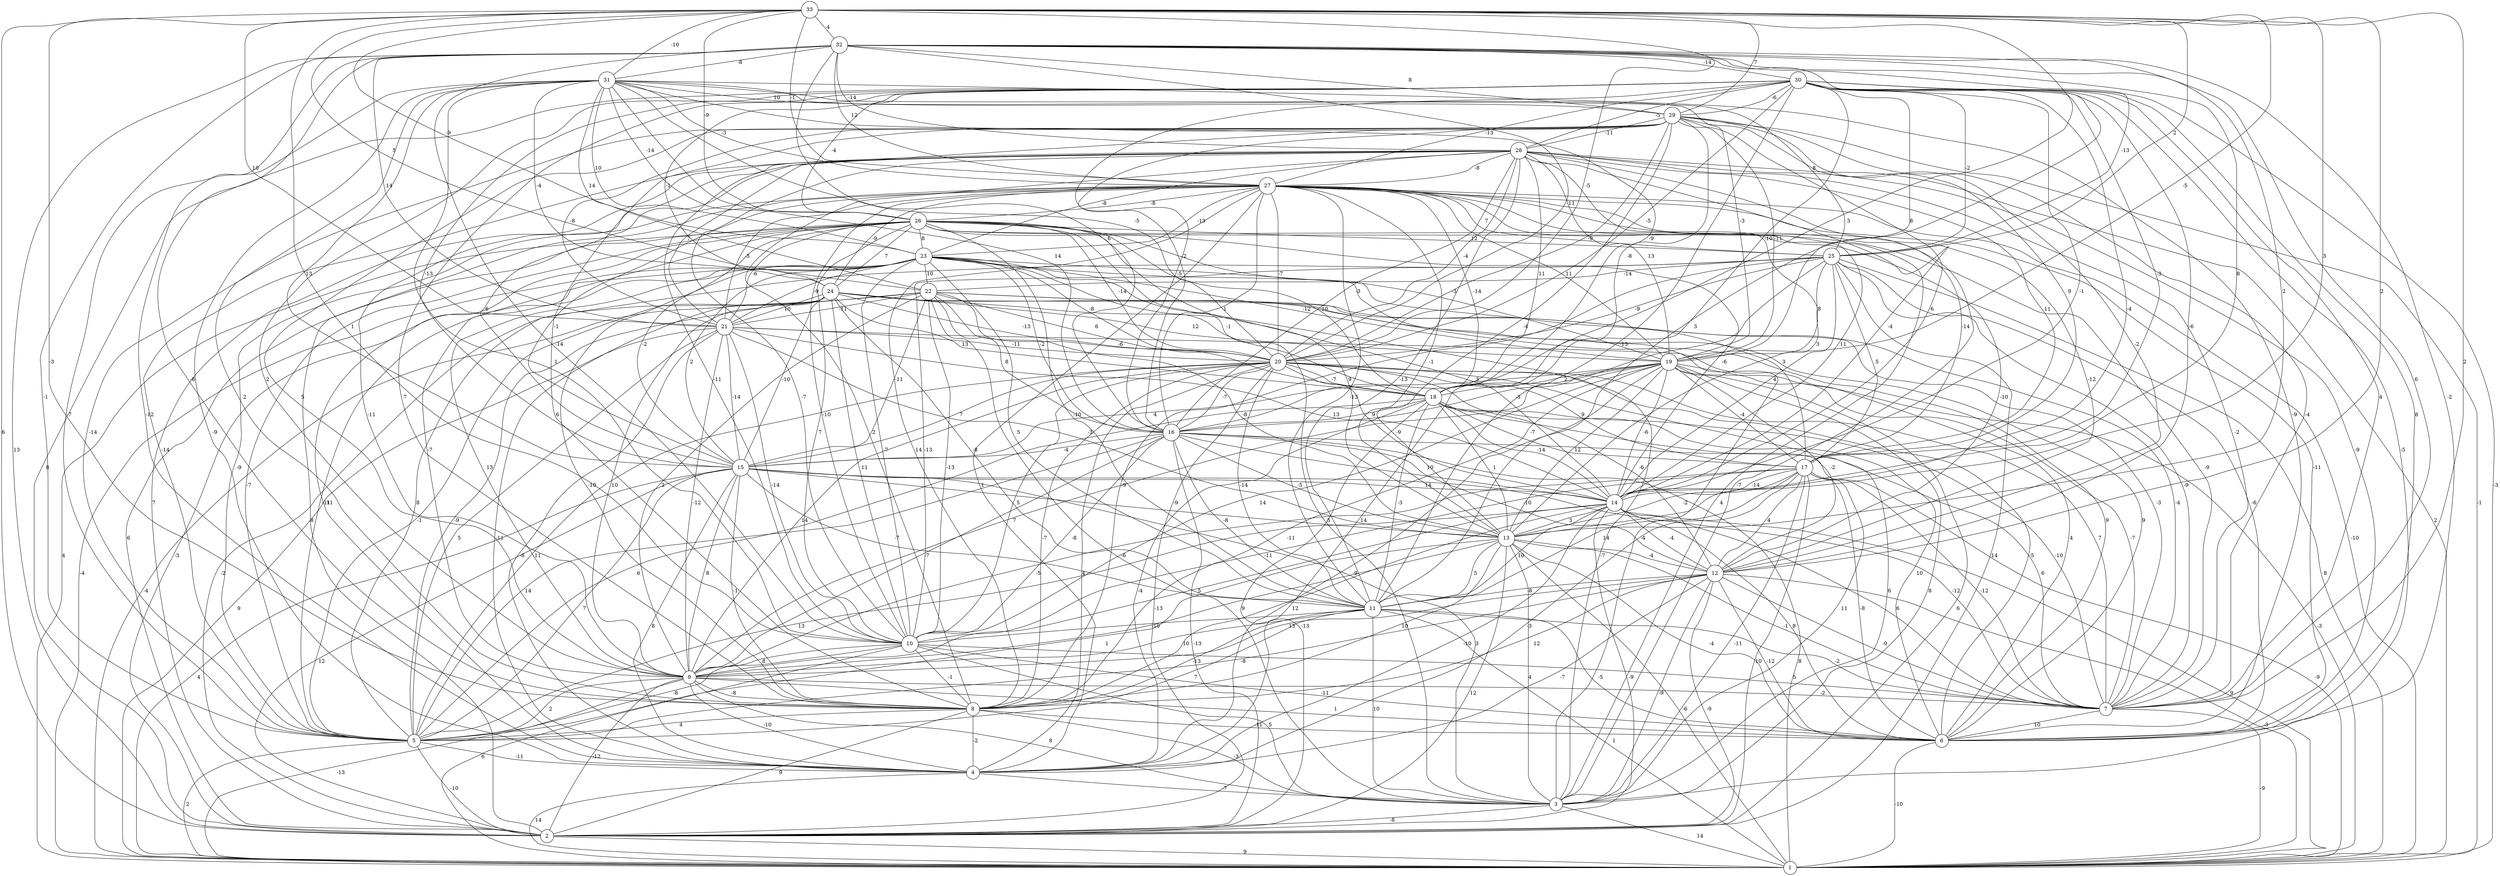 graph { 
	 fontname="Helvetica,Arial,sans-serif" 
	 node [shape = circle]; 
	 33 -- 2 [label = "6"];
	 33 -- 7 [label = "2"];
	 33 -- 8 [label = "-3"];
	 33 -- 10 [label = "1"];
	 33 -- 12 [label = "2"];
	 33 -- 14 [label = "3"];
	 33 -- 16 [label = "3"];
	 33 -- 19 [label = "-5"];
	 33 -- 20 [label = "-5"];
	 33 -- 21 [label = "10"];
	 33 -- 22 [label = "5"];
	 33 -- 23 [label = "-9"];
	 33 -- 25 [label = "2"];
	 33 -- 26 [label = "-9"];
	 33 -- 27 [label = "-1"];
	 33 -- 29 [label = "7"];
	 33 -- 31 [label = "-10"];
	 33 -- 32 [label = "4"];
	 32 -- 2 [label = "13"];
	 32 -- 4 [label = "-12"];
	 32 -- 5 [label = "-1"];
	 32 -- 6 [label = "-2"];
	 32 -- 7 [label = "6"];
	 32 -- 8 [label = "-8"];
	 32 -- 10 [label = "-14"];
	 32 -- 11 [label = "3"];
	 32 -- 13 [label = "2"];
	 32 -- 14 [label = "8"];
	 32 -- 16 [label = "6"];
	 32 -- 20 [label = "-11"];
	 32 -- 21 [label = "14"];
	 32 -- 25 [label = "-13"];
	 32 -- 27 [label = "12"];
	 32 -- 28 [label = "-14"];
	 32 -- 29 [label = "8"];
	 32 -- 30 [label = "-14"];
	 32 -- 31 [label = "-8"];
	 31 -- 4 [label = "-9"];
	 31 -- 5 [label = "-7"];
	 31 -- 6 [label = "-9"];
	 31 -- 8 [label = "2"];
	 31 -- 10 [label = "1"];
	 31 -- 15 [label = "13"];
	 31 -- 16 [label = "14"];
	 31 -- 18 [label = "-9"];
	 31 -- 19 [label = "-3"];
	 31 -- 20 [label = "-5"];
	 31 -- 22 [label = "14"];
	 31 -- 23 [label = "10"];
	 31 -- 24 [label = "-4"];
	 31 -- 25 [label = "8"];
	 31 -- 26 [label = "-14"];
	 31 -- 27 [label = "-3"];
	 31 -- 29 [label = "10"];
	 30 -- 1 [label = "-3"];
	 30 -- 2 [label = "8"];
	 30 -- 3 [label = "-5"];
	 30 -- 6 [label = "8"];
	 30 -- 7 [label = "4"];
	 30 -- 8 [label = "7"];
	 30 -- 9 [label = "2"];
	 30 -- 11 [label = "-13"];
	 30 -- 12 [label = "-6"];
	 30 -- 13 [label = "-4"];
	 30 -- 14 [label = "-1"];
	 30 -- 15 [label = "-13"];
	 30 -- 16 [label = "-2"];
	 30 -- 17 [label = "-3"];
	 30 -- 18 [label = "-10"];
	 30 -- 19 [label = "8"];
	 30 -- 20 [label = "-5"];
	 30 -- 24 [label = "-1"];
	 30 -- 25 [label = "-2"];
	 30 -- 26 [label = "-4"];
	 30 -- 27 [label = "-13"];
	 30 -- 28 [label = "-5"];
	 30 -- 29 [label = "-6"];
	 29 -- 1 [label = "-1"];
	 29 -- 5 [label = "-14"];
	 29 -- 7 [label = "-4"];
	 29 -- 8 [label = "6"];
	 29 -- 9 [label = "5"];
	 29 -- 10 [label = "-11"];
	 29 -- 12 [label = "-2"];
	 29 -- 13 [label = "-4"];
	 29 -- 14 [label = "6"];
	 29 -- 16 [label = "-5"];
	 29 -- 17 [label = "9"];
	 29 -- 18 [label = "-8"];
	 29 -- 19 [label = "-11"];
	 29 -- 20 [label = "-9"];
	 29 -- 21 [label = "-8"];
	 29 -- 28 [label = "-11"];
	 28 -- 1 [label = "2"];
	 28 -- 2 [label = "7"];
	 28 -- 3 [label = "-7"];
	 28 -- 5 [label = "-14"];
	 28 -- 6 [label = "-9"];
	 28 -- 7 [label = "-2"];
	 28 -- 8 [label = "2"];
	 28 -- 9 [label = "-11"];
	 28 -- 10 [label = "-7"];
	 28 -- 11 [label = "-13"];
	 28 -- 13 [label = "3"];
	 28 -- 14 [label = "-4"];
	 28 -- 15 [label = "6"];
	 28 -- 16 [label = "-3"];
	 28 -- 17 [label = "11"];
	 28 -- 18 [label = "11"];
	 28 -- 19 [label = "13"];
	 28 -- 20 [label = "-4"];
	 28 -- 21 [label = "7"];
	 28 -- 23 [label = "-8"];
	 28 -- 27 [label = "-8"];
	 27 -- 1 [label = "-10"];
	 27 -- 2 [label = "8"];
	 27 -- 3 [label = "4"];
	 27 -- 4 [label = "1"];
	 27 -- 5 [label = "-9"];
	 27 -- 6 [label = "-11"];
	 27 -- 8 [label = "14"];
	 27 -- 10 [label = "-10"];
	 27 -- 11 [label = "-13"];
	 27 -- 12 [label = "-12"];
	 27 -- 13 [label = "-1"];
	 27 -- 14 [label = "11"];
	 27 -- 15 [label = "-1"];
	 27 -- 16 [label = "1"];
	 27 -- 17 [label = "-14"];
	 27 -- 18 [label = "-14"];
	 27 -- 19 [label = "11"];
	 27 -- 20 [label = "-7"];
	 27 -- 21 [label = "-3"];
	 27 -- 23 [label = "-13"];
	 27 -- 24 [label = "-9"];
	 27 -- 25 [label = "7"];
	 27 -- 26 [label = "-8"];
	 26 -- 1 [label = "4"];
	 26 -- 2 [label = "6"];
	 26 -- 3 [label = "5"];
	 26 -- 4 [label = "11"];
	 26 -- 5 [label = "-7"];
	 26 -- 7 [label = "-9"];
	 26 -- 9 [label = "-7"];
	 26 -- 10 [label = "7"];
	 26 -- 11 [label = "-10"];
	 26 -- 12 [label = "-10"];
	 26 -- 13 [label = "9"];
	 26 -- 14 [label = "-6"];
	 26 -- 15 [label = "-2"];
	 26 -- 18 [label = "10"];
	 26 -- 19 [label = "-3"];
	 26 -- 20 [label = "-14"];
	 26 -- 21 [label = "-6"];
	 26 -- 23 [label = "8"];
	 26 -- 24 [label = "7"];
	 26 -- 25 [label = "12"];
	 25 -- 1 [label = "8"];
	 25 -- 2 [label = "14"];
	 25 -- 4 [label = "14"];
	 25 -- 5 [label = "8"];
	 25 -- 6 [label = "-6"];
	 25 -- 7 [label = "-9"];
	 25 -- 8 [label = "-9"];
	 25 -- 10 [label = "-13"];
	 25 -- 14 [label = "4"];
	 25 -- 17 [label = "5"];
	 25 -- 19 [label = "8"];
	 25 -- 20 [label = "-9"];
	 25 -- 22 [label = "-14"];
	 24 -- 2 [label = "-2"];
	 24 -- 3 [label = "-7"];
	 24 -- 4 [label = "-11"];
	 24 -- 5 [label = "-1"];
	 24 -- 6 [label = "9"];
	 24 -- 7 [label = "-4"];
	 24 -- 9 [label = "10"];
	 24 -- 10 [label = "11"];
	 24 -- 11 [label = "-8"];
	 24 -- 15 [label = "-10"];
	 24 -- 18 [label = "13"];
	 24 -- 19 [label = "12"];
	 24 -- 20 [label = "-13"];
	 24 -- 21 [label = "10"];
	 23 -- 1 [label = "-4"];
	 23 -- 2 [label = "-3"];
	 23 -- 3 [label = "-4"];
	 23 -- 5 [label = "-11"];
	 23 -- 8 [label = "-10"];
	 23 -- 9 [label = "13"];
	 23 -- 10 [label = "-7"];
	 23 -- 11 [label = "5"];
	 23 -- 14 [label = "3"];
	 23 -- 15 [label = "2"];
	 23 -- 16 [label = "-2"];
	 23 -- 17 [label = "3"];
	 23 -- 18 [label = "-1"];
	 23 -- 19 [label = "-12"];
	 23 -- 20 [label = "-8"];
	 23 -- 21 [label = "-9"];
	 23 -- 22 [label = "10"];
	 22 -- 1 [label = "-4"];
	 22 -- 3 [label = "-6"];
	 22 -- 5 [label = "-9"];
	 22 -- 6 [label = "9"];
	 22 -- 7 [label = "-3"];
	 22 -- 9 [label = "2"];
	 22 -- 10 [label = "-13"];
	 22 -- 13 [label = "-8"];
	 22 -- 15 [label = "-11"];
	 22 -- 16 [label = "8"];
	 22 -- 18 [label = "-6"];
	 22 -- 20 [label = "6"];
	 22 -- 21 [label = "-11"];
	 21 -- 1 [label = "9"];
	 21 -- 4 [label = "-8"];
	 21 -- 5 [label = "5"];
	 21 -- 6 [label = "4"];
	 21 -- 9 [label = "-12"];
	 21 -- 10 [label = "-14"];
	 21 -- 13 [label = "-3"];
	 21 -- 14 [label = "13"];
	 21 -- 15 [label = "-14"];
	 21 -- 20 [label = "-11"];
	 20 -- 2 [label = "-13"];
	 20 -- 3 [label = "6"];
	 20 -- 4 [label = "4"];
	 20 -- 5 [label = "-11"];
	 20 -- 6 [label = "-5"];
	 20 -- 7 [label = "7"];
	 20 -- 8 [label = "-7"];
	 20 -- 9 [label = "14"];
	 20 -- 10 [label = "5"];
	 20 -- 11 [label = "-14"];
	 20 -- 12 [label = "-6"];
	 20 -- 14 [label = "-9"];
	 20 -- 15 [label = "7"];
	 20 -- 16 [label = "-7"];
	 20 -- 17 [label = "9"];
	 20 -- 18 [label = "-7"];
	 19 -- 1 [label = "-3"];
	 19 -- 2 [label = "6"];
	 19 -- 3 [label = "8"];
	 19 -- 4 [label = "-9"];
	 19 -- 7 [label = "-7"];
	 19 -- 8 [label = "-11"];
	 19 -- 9 [label = "7"];
	 19 -- 10 [label = "14"];
	 19 -- 12 [label = "-2"];
	 19 -- 13 [label = "12"];
	 19 -- 14 [label = "-6"];
	 19 -- 15 [label = "4"];
	 19 -- 16 [label = "-3"];
	 19 -- 17 [label = "-4"];
	 19 -- 18 [label = "2"];
	 18 -- 2 [label = "-13"];
	 18 -- 3 [label = "11"];
	 18 -- 4 [label = "-4"];
	 18 -- 5 [label = "6"];
	 18 -- 6 [label = "10"];
	 18 -- 7 [label = "-10"];
	 18 -- 11 [label = "-3"];
	 18 -- 13 [label = "1"];
	 18 -- 14 [label = "-14"];
	 18 -- 16 [label = "9"];
	 18 -- 17 [label = "-7"];
	 17 -- 1 [label = "-9"];
	 17 -- 2 [label = "10"];
	 17 -- 3 [label = "-11"];
	 17 -- 4 [label = "-3"];
	 17 -- 6 [label = "-8"];
	 17 -- 7 [label = "-12"];
	 17 -- 9 [label = "-5"];
	 17 -- 10 [label = "-11"];
	 17 -- 11 [label = "14"];
	 17 -- 12 [label = "4"];
	 17 -- 13 [label = "-2"];
	 17 -- 14 [label = "-14"];
	 16 -- 1 [label = "8"];
	 16 -- 2 [label = "-13"];
	 16 -- 5 [label = "14"];
	 16 -- 7 [label = "6"];
	 16 -- 9 [label = "-7"];
	 16 -- 10 [label = "-8"];
	 16 -- 11 [label = "-8"];
	 16 -- 12 [label = "-10"];
	 16 -- 13 [label = "-5"];
	 16 -- 14 [label = "10"];
	 16 -- 15 [label = "-4"];
	 15 -- 1 [label = "4"];
	 15 -- 2 [label = "12"];
	 15 -- 3 [label = "3"];
	 15 -- 4 [label = "8"];
	 15 -- 5 [label = "7"];
	 15 -- 7 [label = "-12"];
	 15 -- 8 [label = "-1"];
	 15 -- 9 [label = "8"];
	 15 -- 11 [label = "-7"];
	 15 -- 13 [label = "-9"];
	 15 -- 14 [label = "14"];
	 14 -- 1 [label = "9"];
	 14 -- 2 [label = "-9"];
	 14 -- 4 [label = "-10"];
	 14 -- 5 [label = "13"];
	 14 -- 6 [label = "8"];
	 14 -- 7 [label = "6"];
	 14 -- 8 [label = "12"];
	 14 -- 9 [label = "5"];
	 14 -- 11 [label = "10"];
	 14 -- 12 [label = "-4"];
	 14 -- 13 [label = "3"];
	 13 -- 1 [label = "-6"];
	 13 -- 2 [label = "12"];
	 13 -- 3 [label = "4"];
	 13 -- 5 [label = "1"];
	 13 -- 6 [label = "-4"];
	 13 -- 7 [label = "-1"];
	 13 -- 8 [label = "10"];
	 13 -- 9 [label = "9"];
	 13 -- 11 [label = "5"];
	 13 -- 12 [label = "-4"];
	 12 -- 1 [label = "-3"];
	 12 -- 2 [label = "-9"];
	 12 -- 3 [label = "-9"];
	 12 -- 4 [label = "-7"];
	 12 -- 5 [label = "-8"];
	 12 -- 6 [label = "-12"];
	 12 -- 7 [label = "-9"];
	 12 -- 8 [label = "12"];
	 12 -- 9 [label = "13"];
	 12 -- 11 [label = "-8"];
	 11 -- 1 [label = "1"];
	 11 -- 3 [label = "10"];
	 11 -- 5 [label = "7"];
	 11 -- 6 [label = "-5"];
	 11 -- 7 [label = "-2"];
	 11 -- 8 [label = "-13"];
	 11 -- 9 [label = "10"];
	 11 -- 10 [label = "-10"];
	 10 -- 1 [label = "6"];
	 10 -- 3 [label = "5"];
	 10 -- 5 [label = "-8"];
	 10 -- 6 [label = "-11"];
	 10 -- 7 [label = "5"];
	 10 -- 8 [label = "-1"];
	 10 -- 9 [label = "8"];
	 9 -- 1 [label = "-13"];
	 9 -- 2 [label = "-12"];
	 9 -- 3 [label = "8"];
	 9 -- 4 [label = "-10"];
	 9 -- 5 [label = "2"];
	 9 -- 6 [label = "1"];
	 9 -- 7 [label = "-2"];
	 9 -- 8 [label = "-8"];
	 8 -- 2 [label = "9"];
	 8 -- 3 [label = "-3"];
	 8 -- 4 [label = "-2"];
	 8 -- 5 [label = "4"];
	 8 -- 6 [label = "-11"];
	 7 -- 1 [label = "-9"];
	 7 -- 6 [label = "10"];
	 6 -- 1 [label = "-10"];
	 5 -- 1 [label = "2"];
	 5 -- 2 [label = "-10"];
	 5 -- 4 [label = "-11"];
	 4 -- 1 [label = "14"];
	 4 -- 3 [label = "-7"];
	 3 -- 1 [label = "14"];
	 3 -- 2 [label = "-8"];
	 2 -- 1 [label = "9"];
	 1;
	 2;
	 3;
	 4;
	 5;
	 6;
	 7;
	 8;
	 9;
	 10;
	 11;
	 12;
	 13;
	 14;
	 15;
	 16;
	 17;
	 18;
	 19;
	 20;
	 21;
	 22;
	 23;
	 24;
	 25;
	 26;
	 27;
	 28;
	 29;
	 30;
	 31;
	 32;
	 33;
}
